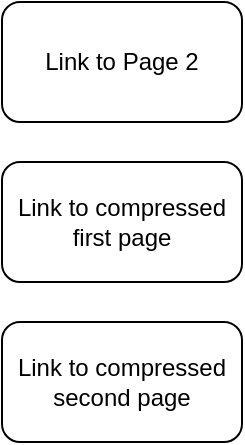 <mxfile version="19.0.3" type="device" pages="2"><diagram id="P6rdNtYefLtcvrvBVHJF" name="Page-1"><mxGraphModel dx="1422" dy="885" grid="1" gridSize="10" guides="1" tooltips="1" connect="1" arrows="1" fold="1" page="1" pageScale="1" pageWidth="850" pageHeight="1100" math="0" shadow="0"><root><mxCell id="0"/><mxCell id="1" parent="0"/><UserObject label="Link to Page 2" link="data:page/id,V78gUy14vuqNf2KqQPiY" id="SeQ7eo3qc6pXgUe3pyst-1"><mxCell style="rounded=1;whiteSpace=wrap;html=1;" parent="1" vertex="1"><mxGeometry x="360" y="490" width="120" height="60" as="geometry"/></mxCell></UserObject><object label="Link to compressed first page" link="data:page,compressed.drawio" id="SeQ7eo3qc6pXgUe3pyst-2"><mxCell style="rounded=1;whiteSpace=wrap;html=1;" parent="1" vertex="1"><mxGeometry x="360" y="570" width="120" height="60" as="geometry"/></mxCell></object><object label="Link to compressed second page" link="data:page/name,compressed.drawio#Page+2" id="SeQ7eo3qc6pXgUe3pyst-3"><mxCell style="rounded=1;whiteSpace=wrap;html=1;" parent="1" vertex="1"><mxGeometry x="360" y="650" width="120" height="60" as="geometry"/></mxCell></object></root></mxGraphModel></diagram><diagram id="V78gUy14vuqNf2KqQPiY" name="Page 2"><mxGraphModel dx="1102" dy="1025" grid="1" gridSize="10" guides="1" tooltips="1" connect="1" arrows="1" fold="1" page="1" pageScale="1" pageWidth="850" pageHeight="1100" math="0" shadow="0"><root><mxCell id="0"/><mxCell id="1" parent="0"/><mxCell id="rfbrq5UK7CsUpx84LqN7-1" value="Circle" style="ellipse;whiteSpace=wrap;html=1;aspect=fixed;" vertex="1" parent="1"><mxGeometry x="380" y="480" width="80" height="80" as="geometry"/></mxCell></root></mxGraphModel></diagram></mxfile>